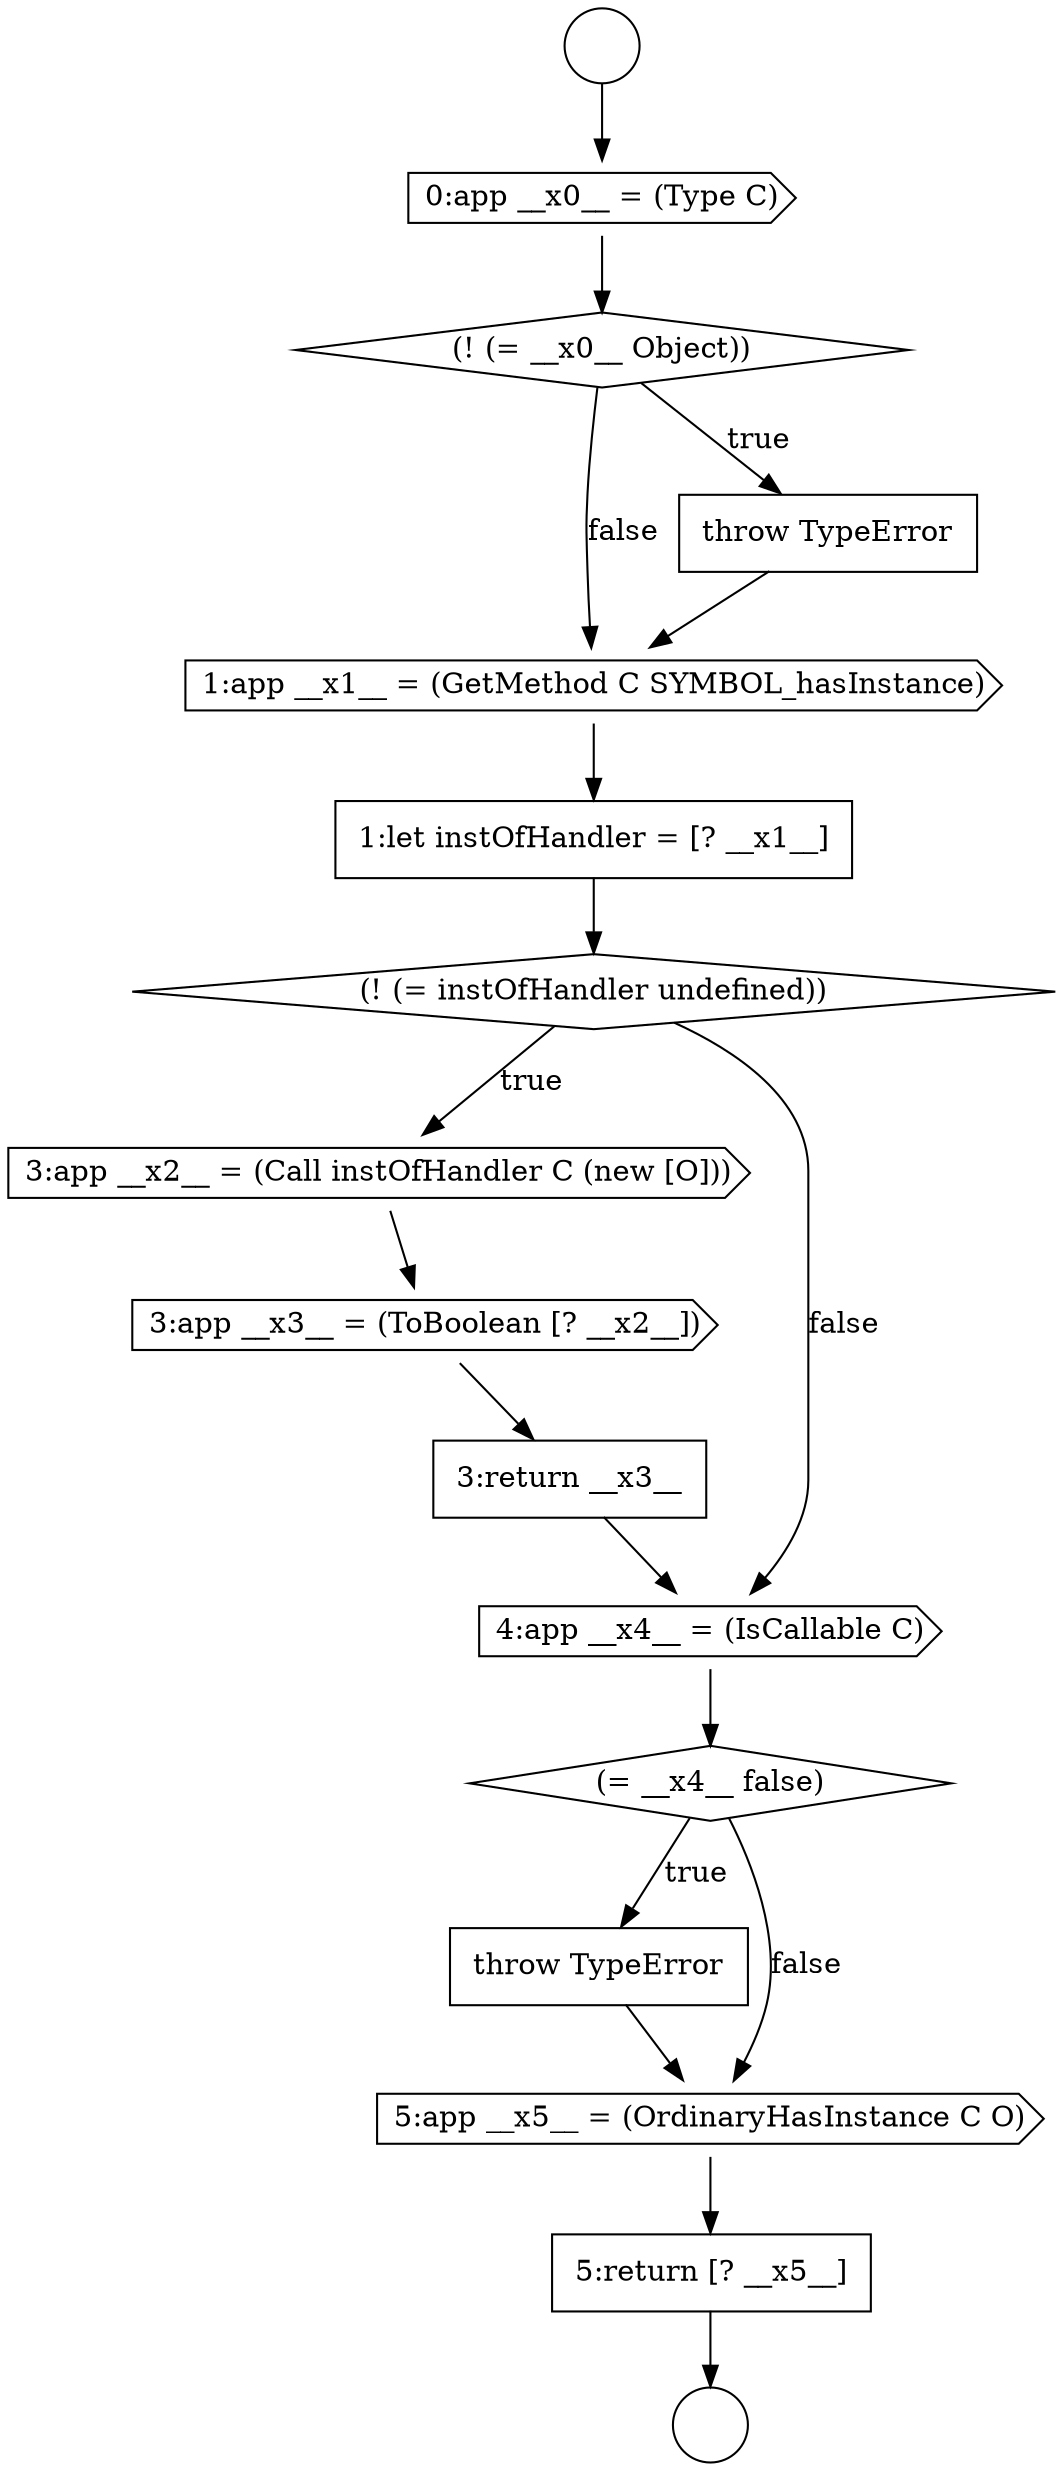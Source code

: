 digraph {
  node4623 [shape=diamond, label=<<font color="black">(! (= __x0__ Object))</font>> color="black" fillcolor="white" style=filled]
  node4633 [shape=none, margin=0, label=<<font color="black">
    <table border="0" cellborder="1" cellspacing="0" cellpadding="10">
      <tr><td align="left">throw TypeError</td></tr>
    </table>
  </font>> color="black" fillcolor="white" style=filled]
  node4628 [shape=cds, label=<<font color="black">3:app __x2__ = (Call instOfHandler C (new [O]))</font>> color="black" fillcolor="white" style=filled]
  node4629 [shape=cds, label=<<font color="black">3:app __x3__ = (ToBoolean [? __x2__])</font>> color="black" fillcolor="white" style=filled]
  node4621 [shape=circle label=" " color="black" fillcolor="white" style=filled]
  node4625 [shape=cds, label=<<font color="black">1:app __x1__ = (GetMethod C SYMBOL_hasInstance)</font>> color="black" fillcolor="white" style=filled]
  node4620 [shape=circle label=" " color="black" fillcolor="white" style=filled]
  node4635 [shape=none, margin=0, label=<<font color="black">
    <table border="0" cellborder="1" cellspacing="0" cellpadding="10">
      <tr><td align="left">5:return [? __x5__]</td></tr>
    </table>
  </font>> color="black" fillcolor="white" style=filled]
  node4626 [shape=none, margin=0, label=<<font color="black">
    <table border="0" cellborder="1" cellspacing="0" cellpadding="10">
      <tr><td align="left">1:let instOfHandler = [? __x1__]</td></tr>
    </table>
  </font>> color="black" fillcolor="white" style=filled]
  node4630 [shape=none, margin=0, label=<<font color="black">
    <table border="0" cellborder="1" cellspacing="0" cellpadding="10">
      <tr><td align="left">3:return __x3__</td></tr>
    </table>
  </font>> color="black" fillcolor="white" style=filled]
  node4631 [shape=cds, label=<<font color="black">4:app __x4__ = (IsCallable C)</font>> color="black" fillcolor="white" style=filled]
  node4627 [shape=diamond, label=<<font color="black">(! (= instOfHandler undefined))</font>> color="black" fillcolor="white" style=filled]
  node4622 [shape=cds, label=<<font color="black">0:app __x0__ = (Type C)</font>> color="black" fillcolor="white" style=filled]
  node4632 [shape=diamond, label=<<font color="black">(= __x4__ false)</font>> color="black" fillcolor="white" style=filled]
  node4624 [shape=none, margin=0, label=<<font color="black">
    <table border="0" cellborder="1" cellspacing="0" cellpadding="10">
      <tr><td align="left">throw TypeError</td></tr>
    </table>
  </font>> color="black" fillcolor="white" style=filled]
  node4634 [shape=cds, label=<<font color="black">5:app __x5__ = (OrdinaryHasInstance C O)</font>> color="black" fillcolor="white" style=filled]
  node4635 -> node4621 [ color="black"]
  node4623 -> node4624 [label=<<font color="black">true</font>> color="black"]
  node4623 -> node4625 [label=<<font color="black">false</font>> color="black"]
  node4632 -> node4633 [label=<<font color="black">true</font>> color="black"]
  node4632 -> node4634 [label=<<font color="black">false</font>> color="black"]
  node4633 -> node4634 [ color="black"]
  node4622 -> node4623 [ color="black"]
  node4629 -> node4630 [ color="black"]
  node4626 -> node4627 [ color="black"]
  node4620 -> node4622 [ color="black"]
  node4630 -> node4631 [ color="black"]
  node4627 -> node4628 [label=<<font color="black">true</font>> color="black"]
  node4627 -> node4631 [label=<<font color="black">false</font>> color="black"]
  node4631 -> node4632 [ color="black"]
  node4634 -> node4635 [ color="black"]
  node4628 -> node4629 [ color="black"]
  node4624 -> node4625 [ color="black"]
  node4625 -> node4626 [ color="black"]
}
